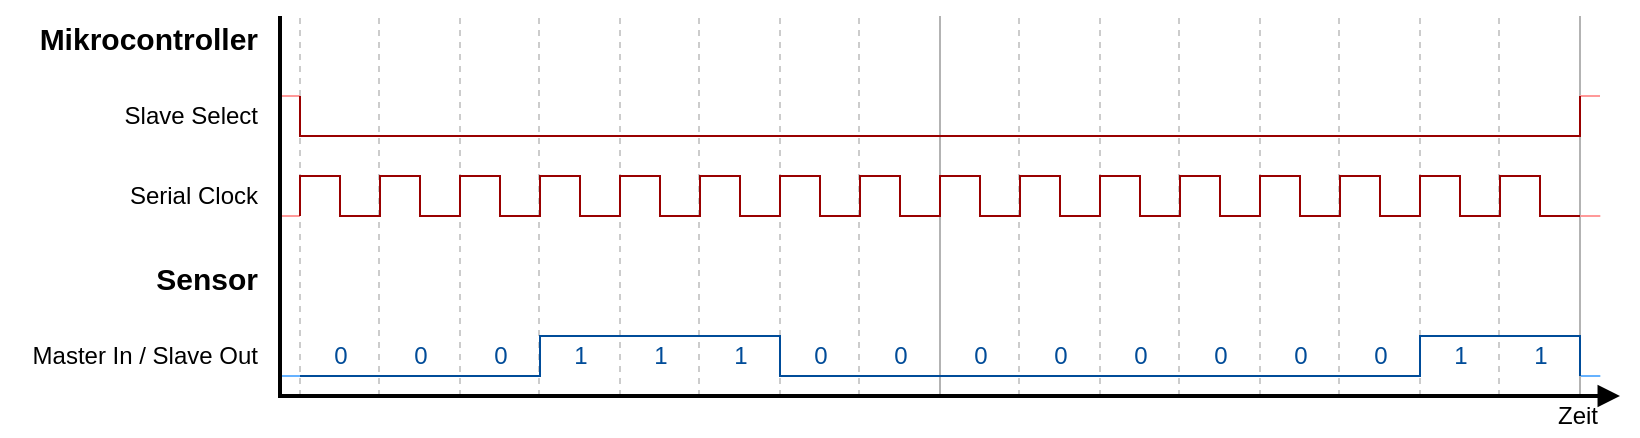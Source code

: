 <mxfile version="12.0.0" type="device" pages="1"><diagram id="GBh7JavQJtBpOLS9eDpL" name="Page-1"><mxGraphModel dx="1567" dy="641" grid="1" gridSize="10" guides="1" tooltips="1" connect="1" arrows="1" fold="1" page="0" pageScale="1" pageWidth="827" pageHeight="1169" math="0" shadow="0"><root><mxCell id="0"/><mxCell id="1" parent="0"/><mxCell id="b59u_qEQ0pbJg-qy6ZZk-163" value="" style="endArrow=none;html=1;fontSize=12;strokeColor=#66B2FF;" edge="1" parent="1"><mxGeometry width="50" height="50" relative="1" as="geometry"><mxPoint x="440.161" y="440" as="sourcePoint"/><mxPoint x="450.161" y="440" as="targetPoint"/></mxGeometry></mxCell><mxCell id="b59u_qEQ0pbJg-qy6ZZk-162" value="" style="endArrow=none;html=1;fontSize=12;strokeColor=#66B2FF;" edge="1" parent="1"><mxGeometry width="50" height="50" relative="1" as="geometry"><mxPoint x="-210" y="440" as="sourcePoint"/><mxPoint x="-200" y="440" as="targetPoint"/></mxGeometry></mxCell><mxCell id="b59u_qEQ0pbJg-qy6ZZk-139" value="" style="endArrow=none;dashed=1;html=1;strokeWidth=1;fontSize=12;strokeColor=#CCCCCC;" edge="1" parent="1"><mxGeometry width="50" height="50" relative="1" as="geometry"><mxPoint x="-200" y="450" as="sourcePoint"/><mxPoint x="-200" y="260" as="targetPoint"/></mxGeometry></mxCell><mxCell id="b59u_qEQ0pbJg-qy6ZZk-140" value="" style="endArrow=none;dashed=1;html=1;strokeWidth=1;fontSize=12;strokeColor=#CCCCCC;" edge="1" parent="1"><mxGeometry width="50" height="50" relative="1" as="geometry"><mxPoint x="-160.5" y="450" as="sourcePoint"/><mxPoint x="-160.5" y="260" as="targetPoint"/></mxGeometry></mxCell><mxCell id="b59u_qEQ0pbJg-qy6ZZk-141" value="" style="endArrow=none;dashed=1;html=1;strokeWidth=1;fontSize=12;strokeColor=#CCCCCC;" edge="1" parent="1"><mxGeometry width="50" height="50" relative="1" as="geometry"><mxPoint x="-120" y="450" as="sourcePoint"/><mxPoint x="-120" y="260" as="targetPoint"/></mxGeometry></mxCell><mxCell id="b59u_qEQ0pbJg-qy6ZZk-142" value="" style="endArrow=none;dashed=1;html=1;strokeWidth=1;fontSize=12;strokeColor=#CCCCCC;" edge="1" parent="1"><mxGeometry width="50" height="50" relative="1" as="geometry"><mxPoint x="-80.5" y="450" as="sourcePoint"/><mxPoint x="-80.5" y="260" as="targetPoint"/></mxGeometry></mxCell><mxCell id="b59u_qEQ0pbJg-qy6ZZk-143" value="" style="endArrow=none;dashed=1;html=1;strokeWidth=1;fontSize=12;strokeColor=#CCCCCC;" edge="1" parent="1"><mxGeometry width="50" height="50" relative="1" as="geometry"><mxPoint x="-40" y="450" as="sourcePoint"/><mxPoint x="-40" y="260" as="targetPoint"/></mxGeometry></mxCell><mxCell id="b59u_qEQ0pbJg-qy6ZZk-144" value="" style="endArrow=none;dashed=1;html=1;strokeWidth=1;fontSize=12;strokeColor=#CCCCCC;" edge="1" parent="1"><mxGeometry width="50" height="50" relative="1" as="geometry"><mxPoint x="-0.5" y="450" as="sourcePoint"/><mxPoint x="-0.5" y="260" as="targetPoint"/></mxGeometry></mxCell><mxCell id="b59u_qEQ0pbJg-qy6ZZk-145" value="" style="endArrow=none;dashed=1;html=1;strokeWidth=1;fontSize=12;strokeColor=#CCCCCC;" edge="1" parent="1"><mxGeometry width="50" height="50" relative="1" as="geometry"><mxPoint x="40" y="450" as="sourcePoint"/><mxPoint x="40" y="260" as="targetPoint"/></mxGeometry></mxCell><mxCell id="b59u_qEQ0pbJg-qy6ZZk-146" value="" style="endArrow=none;dashed=1;html=1;strokeWidth=1;fontSize=12;strokeColor=#CCCCCC;" edge="1" parent="1"><mxGeometry width="50" height="50" relative="1" as="geometry"><mxPoint x="79.5" y="450" as="sourcePoint"/><mxPoint x="79.5" y="260" as="targetPoint"/></mxGeometry></mxCell><mxCell id="b59u_qEQ0pbJg-qy6ZZk-147" value="" style="endArrow=none;html=1;strokeWidth=1;fontSize=12;strokeColor=#B3B3B3;" edge="1" parent="1"><mxGeometry width="50" height="50" relative="1" as="geometry"><mxPoint x="120" y="450" as="sourcePoint"/><mxPoint x="120" y="260" as="targetPoint"/></mxGeometry></mxCell><mxCell id="b59u_qEQ0pbJg-qy6ZZk-148" value="" style="endArrow=none;dashed=1;html=1;strokeWidth=1;fontSize=12;strokeColor=#CCCCCC;" edge="1" parent="1"><mxGeometry width="50" height="50" relative="1" as="geometry"><mxPoint x="159.5" y="450" as="sourcePoint"/><mxPoint x="159.5" y="260" as="targetPoint"/></mxGeometry></mxCell><mxCell id="b59u_qEQ0pbJg-qy6ZZk-149" value="" style="endArrow=none;dashed=1;html=1;strokeWidth=1;fontSize=12;strokeColor=#CCCCCC;" edge="1" parent="1"><mxGeometry width="50" height="50" relative="1" as="geometry"><mxPoint x="200" y="450" as="sourcePoint"/><mxPoint x="200" y="260" as="targetPoint"/></mxGeometry></mxCell><mxCell id="b59u_qEQ0pbJg-qy6ZZk-150" value="" style="endArrow=none;dashed=1;html=1;strokeWidth=1;fontSize=12;strokeColor=#CCCCCC;" edge="1" parent="1"><mxGeometry width="50" height="50" relative="1" as="geometry"><mxPoint x="239.5" y="450" as="sourcePoint"/><mxPoint x="239.5" y="260" as="targetPoint"/></mxGeometry></mxCell><mxCell id="b59u_qEQ0pbJg-qy6ZZk-151" value="" style="endArrow=none;dashed=1;html=1;strokeWidth=1;fontSize=12;strokeColor=#CCCCCC;" edge="1" parent="1"><mxGeometry width="50" height="50" relative="1" as="geometry"><mxPoint x="280" y="450" as="sourcePoint"/><mxPoint x="280" y="260" as="targetPoint"/></mxGeometry></mxCell><mxCell id="b59u_qEQ0pbJg-qy6ZZk-152" value="" style="endArrow=none;dashed=1;html=1;strokeWidth=1;fontSize=12;strokeColor=#CCCCCC;" edge="1" parent="1"><mxGeometry width="50" height="50" relative="1" as="geometry"><mxPoint x="319.5" y="450" as="sourcePoint"/><mxPoint x="319.5" y="260" as="targetPoint"/></mxGeometry></mxCell><mxCell id="b59u_qEQ0pbJg-qy6ZZk-153" value="" style="endArrow=none;dashed=1;html=1;strokeWidth=1;fontSize=12;strokeColor=#CCCCCC;" edge="1" parent="1"><mxGeometry width="50" height="50" relative="1" as="geometry"><mxPoint x="360" y="450" as="sourcePoint"/><mxPoint x="360" y="260" as="targetPoint"/></mxGeometry></mxCell><mxCell id="b59u_qEQ0pbJg-qy6ZZk-154" value="" style="endArrow=none;dashed=1;html=1;strokeWidth=1;fontSize=12;strokeColor=#CCCCCC;" edge="1" parent="1"><mxGeometry width="50" height="50" relative="1" as="geometry"><mxPoint x="399.5" y="450" as="sourcePoint"/><mxPoint x="399.5" y="260" as="targetPoint"/></mxGeometry></mxCell><mxCell id="b59u_qEQ0pbJg-qy6ZZk-155" value="" style="endArrow=none;html=1;strokeWidth=1;fontSize=12;strokeColor=#B3B3B3;" edge="1" parent="1"><mxGeometry width="50" height="50" relative="1" as="geometry"><mxPoint x="440" y="450" as="sourcePoint"/><mxPoint x="440" y="260" as="targetPoint"/></mxGeometry></mxCell><mxCell id="b59u_qEQ0pbJg-qy6ZZk-1" value="Slave Select" style="text;html=1;resizable=0;points=[];autosize=1;align=right;verticalAlign=top;spacingTop=-4;" vertex="1" parent="1"><mxGeometry x="-300" y="300" width="80" height="20" as="geometry"/></mxCell><mxCell id="b59u_qEQ0pbJg-qy6ZZk-2" value="Serial Clock" style="text;html=1;resizable=0;points=[];autosize=1;align=right;verticalAlign=top;spacingTop=-4;" vertex="1" parent="1"><mxGeometry x="-300" y="340" width="80" height="20" as="geometry"/></mxCell><mxCell id="b59u_qEQ0pbJg-qy6ZZk-3" value="Master In / Slave Out" style="text;html=1;resizable=0;points=[];autosize=1;align=right;verticalAlign=top;spacingTop=-4;" vertex="1" parent="1"><mxGeometry x="-350" y="420" width="130" height="20" as="geometry"/></mxCell><mxCell id="b59u_qEQ0pbJg-qy6ZZk-4" value="&lt;div style=&quot;font-size: 15px;&quot;&gt;Mikrocontroller&lt;/div&gt;" style="text;html=1;resizable=0;points=[];autosize=1;align=right;verticalAlign=top;spacingTop=-4;fontStyle=1;fontSize=15;" vertex="1" parent="1"><mxGeometry x="-320" y="260" width="100" height="20" as="geometry"/></mxCell><mxCell id="b59u_qEQ0pbJg-qy6ZZk-5" value="Sensor" style="text;html=1;resizable=0;points=[];autosize=1;align=right;verticalAlign=top;spacingTop=-4;fontStyle=1;fontSize=15;" vertex="1" parent="1"><mxGeometry x="-280" y="380" width="60" height="20" as="geometry"/></mxCell><mxCell id="b59u_qEQ0pbJg-qy6ZZk-8" value="Zeit" style="text;html=1;resizable=0;points=[];autosize=1;align=right;verticalAlign=top;spacingTop=-4;fontSize=12;" vertex="1" parent="1"><mxGeometry x="410" y="450" width="40" height="20" as="geometry"/></mxCell><mxCell id="b59u_qEQ0pbJg-qy6ZZk-133" value="" style="endArrow=none;html=1;fontSize=12;strokeColor=#FF9999;" edge="1" parent="1"><mxGeometry width="50" height="50" relative="1" as="geometry"><mxPoint x="440" y="300" as="sourcePoint"/><mxPoint x="450" y="300" as="targetPoint"/></mxGeometry></mxCell><mxCell id="b59u_qEQ0pbJg-qy6ZZk-134" value="" style="endArrow=none;html=1;fontSize=12;strokeColor=#FF9999;" edge="1" parent="1"><mxGeometry width="50" height="50" relative="1" as="geometry"><mxPoint x="-210" y="300" as="sourcePoint"/><mxPoint x="-200" y="300" as="targetPoint"/></mxGeometry></mxCell><mxCell id="b59u_qEQ0pbJg-qy6ZZk-159" value="" style="endArrow=none;html=1;fontSize=12;strokeColor=#FF9999;" edge="1" parent="1"><mxGeometry width="50" height="50" relative="1" as="geometry"><mxPoint x="-210" y="360" as="sourcePoint"/><mxPoint x="-200" y="360" as="targetPoint"/></mxGeometry></mxCell><mxCell id="b59u_qEQ0pbJg-qy6ZZk-160" value="" style="endArrow=none;html=1;fontSize=12;strokeColor=#FF9999;" edge="1" parent="1"><mxGeometry width="50" height="50" relative="1" as="geometry"><mxPoint x="440.161" y="360" as="sourcePoint"/><mxPoint x="450.161" y="360" as="targetPoint"/></mxGeometry></mxCell><mxCell id="b59u_qEQ0pbJg-qy6ZZk-7" value="" style="endArrow=block;html=1;fontSize=15;endFill=1;strokeWidth=2;arcSize=0;" edge="1" parent="1"><mxGeometry width="50" height="50" relative="1" as="geometry"><mxPoint x="-210" y="260" as="sourcePoint"/><mxPoint x="460" y="450" as="targetPoint"/><Array as="points"><mxPoint x="-210" y="450"/></Array></mxGeometry></mxCell><mxCell id="b59u_qEQ0pbJg-qy6ZZk-161" value="" style="endArrow=none;html=1;strokeColor=#990000;strokeWidth=1;fontSize=12;jumpSize=6;bendable=1;arcSize=0;" edge="1" parent="1"><mxGeometry width="50" height="50" relative="1" as="geometry"><mxPoint x="440" y="360" as="sourcePoint"/><mxPoint x="-200" y="360" as="targetPoint"/><Array as="points"><mxPoint x="420" y="360"/><mxPoint x="420" y="340"/><mxPoint x="400" y="340"/><mxPoint x="400" y="360"/><mxPoint x="380" y="360"/><mxPoint x="380" y="340"/><mxPoint x="360" y="340"/><mxPoint x="360" y="360"/><mxPoint x="340" y="360"/><mxPoint x="340" y="340"/><mxPoint x="320" y="340"/><mxPoint x="320" y="360"/><mxPoint x="300" y="360"/><mxPoint x="300" y="340"/><mxPoint x="280" y="340"/><mxPoint x="280" y="360"/><mxPoint x="260" y="360"/><mxPoint x="260" y="340"/><mxPoint x="240" y="340"/><mxPoint x="240" y="360"/><mxPoint x="220" y="360"/><mxPoint x="220" y="340"/><mxPoint x="200" y="340"/><mxPoint x="200" y="360"/><mxPoint x="180" y="360"/><mxPoint x="180" y="340"/><mxPoint x="160" y="340"/><mxPoint x="160" y="360"/><mxPoint x="140" y="360"/><mxPoint x="140" y="340"/><mxPoint x="120" y="340"/><mxPoint x="120" y="360"/><mxPoint x="100" y="360"/><mxPoint x="100" y="340"/><mxPoint x="80" y="340"/><mxPoint x="80" y="360"/><mxPoint x="60" y="360"/><mxPoint x="60" y="340"/><mxPoint x="40" y="340"/><mxPoint x="40" y="360"/><mxPoint x="20" y="360"/><mxPoint x="20" y="340"/><mxPoint y="340"/><mxPoint y="360"/><mxPoint x="-20" y="360"/><mxPoint x="-20" y="340"/><mxPoint x="-40" y="340"/><mxPoint x="-40" y="360"/><mxPoint x="-60" y="360"/><mxPoint x="-60" y="340"/><mxPoint x="-80" y="340"/><mxPoint x="-80" y="360"/><mxPoint x="-100" y="360"/><mxPoint x="-100" y="340"/><mxPoint x="-120" y="340"/><mxPoint x="-120" y="360"/><mxPoint x="-140" y="360"/><mxPoint x="-140" y="340"/><mxPoint x="-160" y="340"/><mxPoint x="-160" y="360"/><mxPoint x="-180" y="360"/><mxPoint x="-180" y="340"/><mxPoint x="-200" y="340"/></Array></mxGeometry></mxCell><mxCell id="b59u_qEQ0pbJg-qy6ZZk-157" value="" style="endArrow=none;html=1;strokeColor=#990000;strokeWidth=1;fontSize=12;jumpSize=6;bendable=1;arcSize=0;" edge="1" parent="1"><mxGeometry width="50" height="50" relative="1" as="geometry"><mxPoint x="440" y="300" as="sourcePoint"/><mxPoint x="-200" y="300" as="targetPoint"/><Array as="points"><mxPoint x="440" y="320"/><mxPoint x="-200" y="320"/></Array></mxGeometry></mxCell><mxCell id="b59u_qEQ0pbJg-qy6ZZk-164" value="" style="endArrow=none;html=1;strokeColor=#004C99;strokeWidth=1;fontSize=12;arcSize=0;" edge="1" parent="1"><mxGeometry width="50" height="50" relative="1" as="geometry"><mxPoint x="-200" y="440" as="sourcePoint"/><mxPoint x="440" y="440" as="targetPoint"/><Array as="points"><mxPoint x="-80" y="440"/><mxPoint x="-80" y="420"/><mxPoint x="40" y="420"/><mxPoint x="40" y="440"/><mxPoint x="360" y="440"/><mxPoint x="360" y="420"/><mxPoint x="440" y="420"/></Array></mxGeometry></mxCell><mxCell id="b59u_qEQ0pbJg-qy6ZZk-165" value="0" style="text;html=1;resizable=0;points=[];autosize=1;align=center;verticalAlign=top;spacingTop=-4;fontSize=12;fontColor=#004C99;" vertex="1" parent="1"><mxGeometry x="-190" y="420" width="20" height="20" as="geometry"/></mxCell><mxCell id="b59u_qEQ0pbJg-qy6ZZk-166" value="0" style="text;html=1;resizable=0;points=[];autosize=1;align=center;verticalAlign=top;spacingTop=-4;fontSize=12;fontColor=#004C99;" vertex="1" parent="1"><mxGeometry x="-150" y="420" width="20" height="20" as="geometry"/></mxCell><mxCell id="b59u_qEQ0pbJg-qy6ZZk-167" value="0" style="text;html=1;resizable=0;points=[];autosize=1;align=center;verticalAlign=top;spacingTop=-4;fontSize=12;fontColor=#004C99;" vertex="1" parent="1"><mxGeometry x="-110" y="420" width="20" height="20" as="geometry"/></mxCell><mxCell id="b59u_qEQ0pbJg-qy6ZZk-168" value="0" style="text;html=1;resizable=0;points=[];autosize=1;align=center;verticalAlign=top;spacingTop=-4;fontSize=12;fontColor=#004C99;" vertex="1" parent="1"><mxGeometry x="50" y="420" width="20" height="20" as="geometry"/></mxCell><mxCell id="b59u_qEQ0pbJg-qy6ZZk-169" value="0" style="text;html=1;resizable=0;points=[];autosize=1;align=center;verticalAlign=top;spacingTop=-4;fontSize=12;fontColor=#004C99;" vertex="1" parent="1"><mxGeometry x="90" y="420" width="20" height="20" as="geometry"/></mxCell><mxCell id="b59u_qEQ0pbJg-qy6ZZk-170" value="0" style="text;html=1;resizable=0;points=[];autosize=1;align=center;verticalAlign=top;spacingTop=-4;fontSize=12;fontColor=#004C99;" vertex="1" parent="1"><mxGeometry x="130" y="420" width="20" height="20" as="geometry"/></mxCell><mxCell id="b59u_qEQ0pbJg-qy6ZZk-171" value="0" style="text;html=1;resizable=0;points=[];autosize=1;align=center;verticalAlign=top;spacingTop=-4;fontSize=12;fontColor=#004C99;" vertex="1" parent="1"><mxGeometry x="170" y="420" width="20" height="20" as="geometry"/></mxCell><mxCell id="b59u_qEQ0pbJg-qy6ZZk-172" value="0" style="text;html=1;resizable=0;points=[];autosize=1;align=center;verticalAlign=top;spacingTop=-4;fontSize=12;fontColor=#004C99;" vertex="1" parent="1"><mxGeometry x="210" y="420" width="20" height="20" as="geometry"/></mxCell><mxCell id="b59u_qEQ0pbJg-qy6ZZk-173" value="0" style="text;html=1;resizable=0;points=[];autosize=1;align=center;verticalAlign=top;spacingTop=-4;fontSize=12;fontColor=#004C99;" vertex="1" parent="1"><mxGeometry x="250" y="420" width="20" height="20" as="geometry"/></mxCell><mxCell id="b59u_qEQ0pbJg-qy6ZZk-174" value="0" style="text;html=1;resizable=0;points=[];autosize=1;align=center;verticalAlign=top;spacingTop=-4;fontSize=12;fontColor=#004C99;" vertex="1" parent="1"><mxGeometry x="290" y="420" width="20" height="20" as="geometry"/></mxCell><mxCell id="b59u_qEQ0pbJg-qy6ZZk-175" value="0" style="text;html=1;resizable=0;points=[];autosize=1;align=center;verticalAlign=top;spacingTop=-4;fontSize=12;fontColor=#004C99;" vertex="1" parent="1"><mxGeometry x="330" y="420" width="20" height="20" as="geometry"/></mxCell><mxCell id="b59u_qEQ0pbJg-qy6ZZk-176" value="1" style="text;html=1;resizable=0;points=[];autosize=1;align=center;verticalAlign=top;spacingTop=-4;fontSize=12;fontColor=#004C99;" vertex="1" parent="1"><mxGeometry x="370" y="420" width="20" height="20" as="geometry"/></mxCell><mxCell id="b59u_qEQ0pbJg-qy6ZZk-178" value="1" style="text;html=1;resizable=0;points=[];autosize=1;align=center;verticalAlign=top;spacingTop=-4;fontSize=12;fontColor=#004C99;" vertex="1" parent="1"><mxGeometry x="410" y="420" width="20" height="20" as="geometry"/></mxCell><mxCell id="b59u_qEQ0pbJg-qy6ZZk-179" value="1" style="text;html=1;resizable=0;points=[];autosize=1;align=center;verticalAlign=top;spacingTop=-4;fontSize=12;fontColor=#004C99;" vertex="1" parent="1"><mxGeometry x="-70" y="420" width="20" height="20" as="geometry"/></mxCell><mxCell id="b59u_qEQ0pbJg-qy6ZZk-180" value="1" style="text;html=1;resizable=0;points=[];autosize=1;align=center;verticalAlign=top;spacingTop=-4;fontSize=12;fontColor=#004C99;" vertex="1" parent="1"><mxGeometry x="-30" y="420" width="20" height="20" as="geometry"/></mxCell><mxCell id="b59u_qEQ0pbJg-qy6ZZk-181" value="1" style="text;html=1;resizable=0;points=[];autosize=1;align=center;verticalAlign=top;spacingTop=-4;fontSize=12;fontColor=#004C99;" vertex="1" parent="1"><mxGeometry x="10" y="420" width="20" height="20" as="geometry"/></mxCell></root></mxGraphModel></diagram></mxfile>